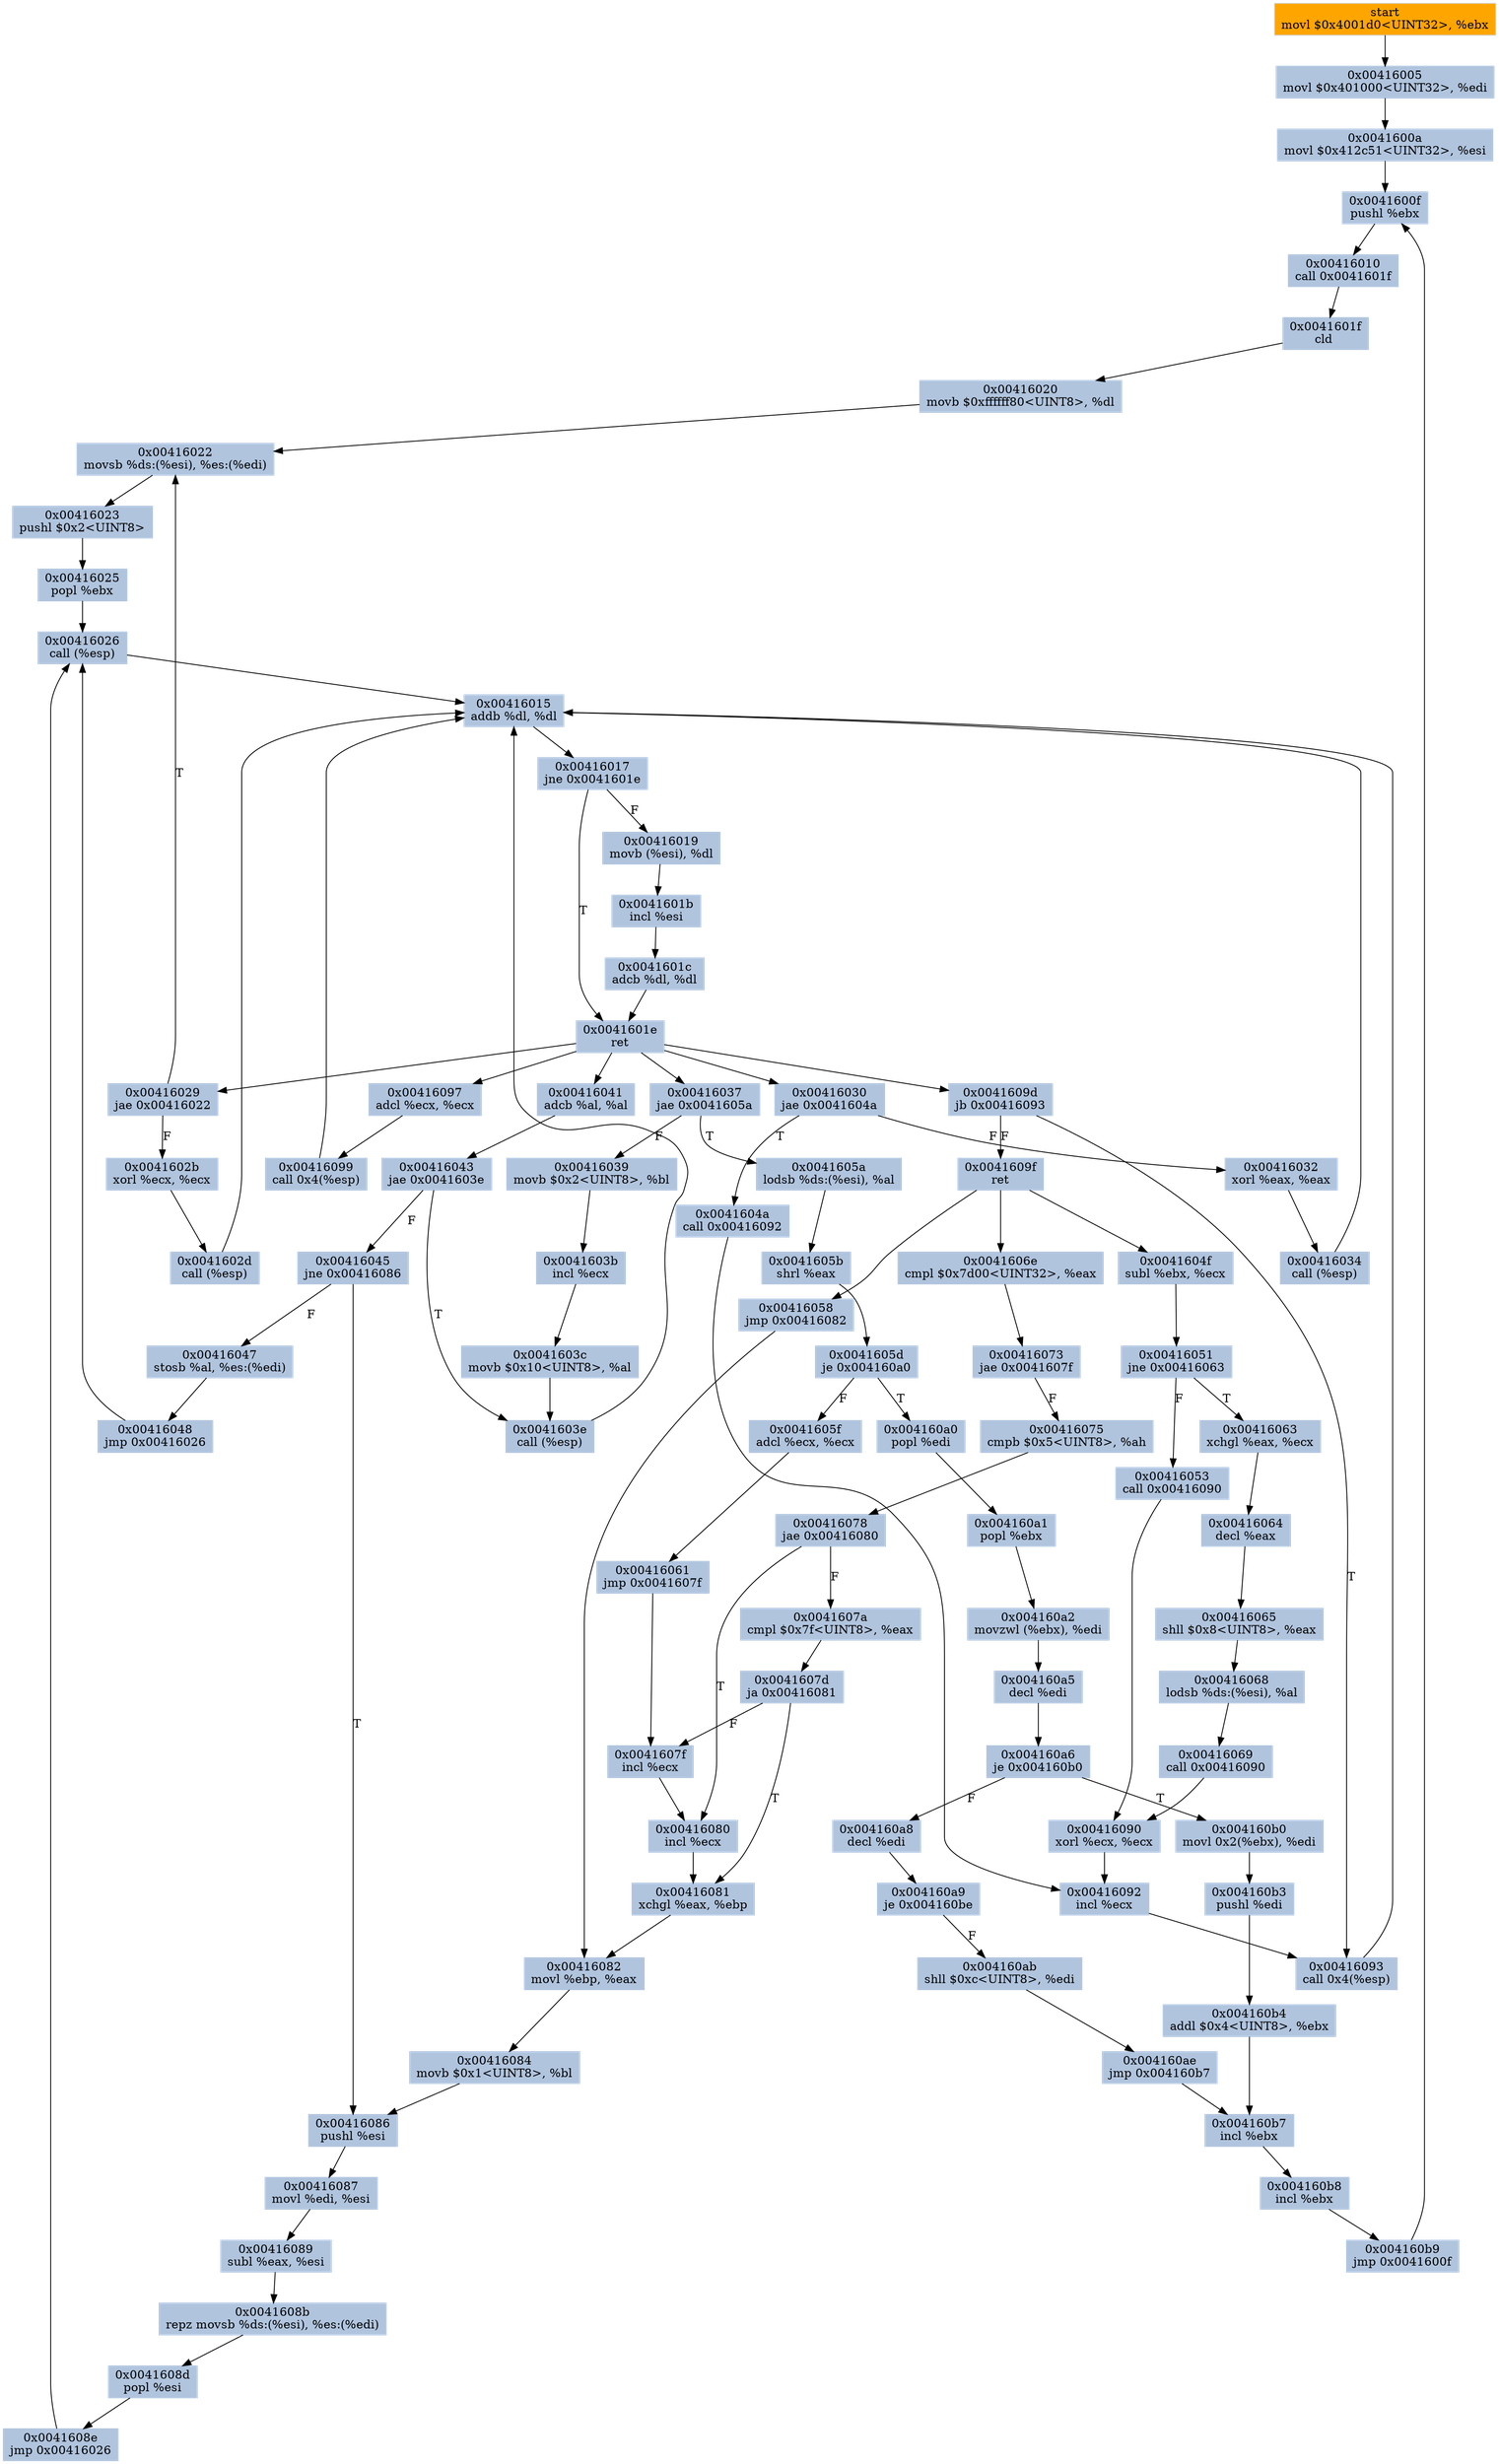digraph G {
node[shape=rectangle,style=filled,fillcolor=lightsteelblue,color=lightsteelblue]
bgcolor="transparent"
a0x00416000movl_0x4001d0UINT32_ebx[label="start\nmovl $0x4001d0<UINT32>, %ebx",fillcolor="orange",color="lightgrey"];
a0x00416005movl_0x401000UINT32_edi[label="0x00416005\nmovl $0x401000<UINT32>, %edi"];
a0x0041600amovl_0x412c51UINT32_esi[label="0x0041600a\nmovl $0x412c51<UINT32>, %esi"];
a0x0041600fpushl_ebx[label="0x0041600f\npushl %ebx"];
a0x00416010call_0x0041601f[label="0x00416010\ncall 0x0041601f"];
a0x0041601fcld_[label="0x0041601f\ncld "];
a0x00416020movb_0xffffff80UINT8_dl[label="0x00416020\nmovb $0xffffff80<UINT8>, %dl"];
a0x00416022movsb_ds_esi__es_edi_[label="0x00416022\nmovsb %ds:(%esi), %es:(%edi)"];
a0x00416023pushl_0x2UINT8[label="0x00416023\npushl $0x2<UINT8>"];
a0x00416025popl_ebx[label="0x00416025\npopl %ebx"];
a0x00416026call_esp_[label="0x00416026\ncall (%esp)"];
a0x00416015addb_dl_dl[label="0x00416015\naddb %dl, %dl"];
a0x00416017jne_0x0041601e[label="0x00416017\njne 0x0041601e"];
a0x00416019movb_esi__dl[label="0x00416019\nmovb (%esi), %dl"];
a0x0041601bincl_esi[label="0x0041601b\nincl %esi"];
a0x0041601cadcb_dl_dl[label="0x0041601c\nadcb %dl, %dl"];
a0x0041601eret[label="0x0041601e\nret"];
a0x00416029jae_0x00416022[label="0x00416029\njae 0x00416022"];
a0x0041602bxorl_ecx_ecx[label="0x0041602b\nxorl %ecx, %ecx"];
a0x0041602dcall_esp_[label="0x0041602d\ncall (%esp)"];
a0x00416030jae_0x0041604a[label="0x00416030\njae 0x0041604a"];
a0x00416032xorl_eax_eax[label="0x00416032\nxorl %eax, %eax"];
a0x00416034call_esp_[label="0x00416034\ncall (%esp)"];
a0x00416037jae_0x0041605a[label="0x00416037\njae 0x0041605a"];
a0x00416039movb_0x2UINT8_bl[label="0x00416039\nmovb $0x2<UINT8>, %bl"];
a0x0041603bincl_ecx[label="0x0041603b\nincl %ecx"];
a0x0041603cmovb_0x10UINT8_al[label="0x0041603c\nmovb $0x10<UINT8>, %al"];
a0x0041603ecall_esp_[label="0x0041603e\ncall (%esp)"];
a0x00416041adcb_al_al[label="0x00416041\nadcb %al, %al"];
a0x00416043jae_0x0041603e[label="0x00416043\njae 0x0041603e"];
a0x00416045jne_0x00416086[label="0x00416045\njne 0x00416086"];
a0x00416086pushl_esi[label="0x00416086\npushl %esi"];
a0x00416087movl_edi_esi[label="0x00416087\nmovl %edi, %esi"];
a0x00416089subl_eax_esi[label="0x00416089\nsubl %eax, %esi"];
a0x0041608brepz_movsb_ds_esi__es_edi_[label="0x0041608b\nrepz movsb %ds:(%esi), %es:(%edi)"];
a0x0041608dpopl_esi[label="0x0041608d\npopl %esi"];
a0x0041608ejmp_0x00416026[label="0x0041608e\njmp 0x00416026"];
a0x00416047stosb_al_es_edi_[label="0x00416047\nstosb %al, %es:(%edi)"];
a0x00416048jmp_0x00416026[label="0x00416048\njmp 0x00416026"];
a0x0041605alodsb_ds_esi__al[label="0x0041605a\nlodsb %ds:(%esi), %al"];
a0x0041605bshrl_eax[label="0x0041605b\nshrl %eax"];
a0x0041605dje_0x004160a0[label="0x0041605d\nje 0x004160a0"];
a0x0041605fadcl_ecx_ecx[label="0x0041605f\nadcl %ecx, %ecx"];
a0x00416061jmp_0x0041607f[label="0x00416061\njmp 0x0041607f"];
a0x0041607fincl_ecx[label="0x0041607f\nincl %ecx"];
a0x00416080incl_ecx[label="0x00416080\nincl %ecx"];
a0x00416081xchgl_eax_ebp[label="0x00416081\nxchgl %eax, %ebp"];
a0x00416082movl_ebp_eax[label="0x00416082\nmovl %ebp, %eax"];
a0x00416084movb_0x1UINT8_bl[label="0x00416084\nmovb $0x1<UINT8>, %bl"];
a0x0041604acall_0x00416092[label="0x0041604a\ncall 0x00416092"];
a0x00416092incl_ecx[label="0x00416092\nincl %ecx"];
a0x00416093call_0x4esp_[label="0x00416093\ncall 0x4(%esp)"];
a0x00416097adcl_ecx_ecx[label="0x00416097\nadcl %ecx, %ecx"];
a0x00416099call_0x4esp_[label="0x00416099\ncall 0x4(%esp)"];
a0x0041609djb_0x00416093[label="0x0041609d\njb 0x00416093"];
a0x0041609fret[label="0x0041609f\nret"];
a0x0041604fsubl_ebx_ecx[label="0x0041604f\nsubl %ebx, %ecx"];
a0x00416051jne_0x00416063[label="0x00416051\njne 0x00416063"];
a0x00416063xchgl_eax_ecx[label="0x00416063\nxchgl %eax, %ecx"];
a0x00416064decl_eax[label="0x00416064\ndecl %eax"];
a0x00416065shll_0x8UINT8_eax[label="0x00416065\nshll $0x8<UINT8>, %eax"];
a0x00416068lodsb_ds_esi__al[label="0x00416068\nlodsb %ds:(%esi), %al"];
a0x00416069call_0x00416090[label="0x00416069\ncall 0x00416090"];
a0x00416090xorl_ecx_ecx[label="0x00416090\nxorl %ecx, %ecx"];
a0x0041606ecmpl_0x7d00UINT32_eax[label="0x0041606e\ncmpl $0x7d00<UINT32>, %eax"];
a0x00416073jae_0x0041607f[label="0x00416073\njae 0x0041607f"];
a0x00416075cmpb_0x5UINT8_ah[label="0x00416075\ncmpb $0x5<UINT8>, %ah"];
a0x00416078jae_0x00416080[label="0x00416078\njae 0x00416080"];
a0x0041607acmpl_0x7fUINT8_eax[label="0x0041607a\ncmpl $0x7f<UINT8>, %eax"];
a0x0041607dja_0x00416081[label="0x0041607d\nja 0x00416081"];
a0x00416053call_0x00416090[label="0x00416053\ncall 0x00416090"];
a0x00416058jmp_0x00416082[label="0x00416058\njmp 0x00416082"];
a0x004160a0popl_edi[label="0x004160a0\npopl %edi"];
a0x004160a1popl_ebx[label="0x004160a1\npopl %ebx"];
a0x004160a2movzwl_ebx__edi[label="0x004160a2\nmovzwl (%ebx), %edi"];
a0x004160a5decl_edi[label="0x004160a5\ndecl %edi"];
a0x004160a6je_0x004160b0[label="0x004160a6\nje 0x004160b0"];
a0x004160a8decl_edi[label="0x004160a8\ndecl %edi"];
a0x004160a9je_0x004160be[label="0x004160a9\nje 0x004160be"];
a0x004160abshll_0xcUINT8_edi[label="0x004160ab\nshll $0xc<UINT8>, %edi"];
a0x004160aejmp_0x004160b7[label="0x004160ae\njmp 0x004160b7"];
a0x004160b7incl_ebx[label="0x004160b7\nincl %ebx"];
a0x004160b8incl_ebx[label="0x004160b8\nincl %ebx"];
a0x004160b9jmp_0x0041600f[label="0x004160b9\njmp 0x0041600f"];
a0x004160b0movl_0x2ebx__edi[label="0x004160b0\nmovl 0x2(%ebx), %edi"];
a0x004160b3pushl_edi[label="0x004160b3\npushl %edi"];
a0x004160b4addl_0x4UINT8_ebx[label="0x004160b4\naddl $0x4<UINT8>, %ebx"];
a0x00416000movl_0x4001d0UINT32_ebx -> a0x00416005movl_0x401000UINT32_edi [color="#000000"];
a0x00416005movl_0x401000UINT32_edi -> a0x0041600amovl_0x412c51UINT32_esi [color="#000000"];
a0x0041600amovl_0x412c51UINT32_esi -> a0x0041600fpushl_ebx [color="#000000"];
a0x0041600fpushl_ebx -> a0x00416010call_0x0041601f [color="#000000"];
a0x00416010call_0x0041601f -> a0x0041601fcld_ [color="#000000"];
a0x0041601fcld_ -> a0x00416020movb_0xffffff80UINT8_dl [color="#000000"];
a0x00416020movb_0xffffff80UINT8_dl -> a0x00416022movsb_ds_esi__es_edi_ [color="#000000"];
a0x00416022movsb_ds_esi__es_edi_ -> a0x00416023pushl_0x2UINT8 [color="#000000"];
a0x00416023pushl_0x2UINT8 -> a0x00416025popl_ebx [color="#000000"];
a0x00416025popl_ebx -> a0x00416026call_esp_ [color="#000000"];
a0x00416026call_esp_ -> a0x00416015addb_dl_dl [color="#000000"];
a0x00416015addb_dl_dl -> a0x00416017jne_0x0041601e [color="#000000"];
a0x00416017jne_0x0041601e -> a0x00416019movb_esi__dl [color="#000000",label="F"];
a0x00416019movb_esi__dl -> a0x0041601bincl_esi [color="#000000"];
a0x0041601bincl_esi -> a0x0041601cadcb_dl_dl [color="#000000"];
a0x0041601cadcb_dl_dl -> a0x0041601eret [color="#000000"];
a0x0041601eret -> a0x00416029jae_0x00416022 [color="#000000"];
a0x00416029jae_0x00416022 -> a0x00416022movsb_ds_esi__es_edi_ [color="#000000",label="T"];
a0x00416017jne_0x0041601e -> a0x0041601eret [color="#000000",label="T"];
a0x00416029jae_0x00416022 -> a0x0041602bxorl_ecx_ecx [color="#000000",label="F"];
a0x0041602bxorl_ecx_ecx -> a0x0041602dcall_esp_ [color="#000000"];
a0x0041602dcall_esp_ -> a0x00416015addb_dl_dl [color="#000000"];
a0x0041601eret -> a0x00416030jae_0x0041604a [color="#000000"];
a0x00416030jae_0x0041604a -> a0x00416032xorl_eax_eax [color="#000000",label="F"];
a0x00416032xorl_eax_eax -> a0x00416034call_esp_ [color="#000000"];
a0x00416034call_esp_ -> a0x00416015addb_dl_dl [color="#000000"];
a0x0041601eret -> a0x00416037jae_0x0041605a [color="#000000"];
a0x00416037jae_0x0041605a -> a0x00416039movb_0x2UINT8_bl [color="#000000",label="F"];
a0x00416039movb_0x2UINT8_bl -> a0x0041603bincl_ecx [color="#000000"];
a0x0041603bincl_ecx -> a0x0041603cmovb_0x10UINT8_al [color="#000000"];
a0x0041603cmovb_0x10UINT8_al -> a0x0041603ecall_esp_ [color="#000000"];
a0x0041603ecall_esp_ -> a0x00416015addb_dl_dl [color="#000000"];
a0x0041601eret -> a0x00416041adcb_al_al [color="#000000"];
a0x00416041adcb_al_al -> a0x00416043jae_0x0041603e [color="#000000"];
a0x00416043jae_0x0041603e -> a0x0041603ecall_esp_ [color="#000000",label="T"];
a0x00416043jae_0x0041603e -> a0x00416045jne_0x00416086 [color="#000000",label="F"];
a0x00416045jne_0x00416086 -> a0x00416086pushl_esi [color="#000000",label="T"];
a0x00416086pushl_esi -> a0x00416087movl_edi_esi [color="#000000"];
a0x00416087movl_edi_esi -> a0x00416089subl_eax_esi [color="#000000"];
a0x00416089subl_eax_esi -> a0x0041608brepz_movsb_ds_esi__es_edi_ [color="#000000"];
a0x0041608brepz_movsb_ds_esi__es_edi_ -> a0x0041608dpopl_esi [color="#000000"];
a0x0041608dpopl_esi -> a0x0041608ejmp_0x00416026 [color="#000000"];
a0x0041608ejmp_0x00416026 -> a0x00416026call_esp_ [color="#000000"];
a0x00416045jne_0x00416086 -> a0x00416047stosb_al_es_edi_ [color="#000000",label="F"];
a0x00416047stosb_al_es_edi_ -> a0x00416048jmp_0x00416026 [color="#000000"];
a0x00416048jmp_0x00416026 -> a0x00416026call_esp_ [color="#000000"];
a0x00416037jae_0x0041605a -> a0x0041605alodsb_ds_esi__al [color="#000000",label="T"];
a0x0041605alodsb_ds_esi__al -> a0x0041605bshrl_eax [color="#000000"];
a0x0041605bshrl_eax -> a0x0041605dje_0x004160a0 [color="#000000"];
a0x0041605dje_0x004160a0 -> a0x0041605fadcl_ecx_ecx [color="#000000",label="F"];
a0x0041605fadcl_ecx_ecx -> a0x00416061jmp_0x0041607f [color="#000000"];
a0x00416061jmp_0x0041607f -> a0x0041607fincl_ecx [color="#000000"];
a0x0041607fincl_ecx -> a0x00416080incl_ecx [color="#000000"];
a0x00416080incl_ecx -> a0x00416081xchgl_eax_ebp [color="#000000"];
a0x00416081xchgl_eax_ebp -> a0x00416082movl_ebp_eax [color="#000000"];
a0x00416082movl_ebp_eax -> a0x00416084movb_0x1UINT8_bl [color="#000000"];
a0x00416084movb_0x1UINT8_bl -> a0x00416086pushl_esi [color="#000000"];
a0x00416030jae_0x0041604a -> a0x0041604acall_0x00416092 [color="#000000",label="T"];
a0x0041604acall_0x00416092 -> a0x00416092incl_ecx [color="#000000"];
a0x00416092incl_ecx -> a0x00416093call_0x4esp_ [color="#000000"];
a0x00416093call_0x4esp_ -> a0x00416015addb_dl_dl [color="#000000"];
a0x0041601eret -> a0x00416097adcl_ecx_ecx [color="#000000"];
a0x00416097adcl_ecx_ecx -> a0x00416099call_0x4esp_ [color="#000000"];
a0x00416099call_0x4esp_ -> a0x00416015addb_dl_dl [color="#000000"];
a0x0041601eret -> a0x0041609djb_0x00416093 [color="#000000"];
a0x0041609djb_0x00416093 -> a0x0041609fret [color="#000000",label="F"];
a0x0041609fret -> a0x0041604fsubl_ebx_ecx [color="#000000"];
a0x0041604fsubl_ebx_ecx -> a0x00416051jne_0x00416063 [color="#000000"];
a0x00416051jne_0x00416063 -> a0x00416063xchgl_eax_ecx [color="#000000",label="T"];
a0x00416063xchgl_eax_ecx -> a0x00416064decl_eax [color="#000000"];
a0x00416064decl_eax -> a0x00416065shll_0x8UINT8_eax [color="#000000"];
a0x00416065shll_0x8UINT8_eax -> a0x00416068lodsb_ds_esi__al [color="#000000"];
a0x00416068lodsb_ds_esi__al -> a0x00416069call_0x00416090 [color="#000000"];
a0x00416069call_0x00416090 -> a0x00416090xorl_ecx_ecx [color="#000000"];
a0x00416090xorl_ecx_ecx -> a0x00416092incl_ecx [color="#000000"];
a0x0041609fret -> a0x0041606ecmpl_0x7d00UINT32_eax [color="#000000"];
a0x0041606ecmpl_0x7d00UINT32_eax -> a0x00416073jae_0x0041607f [color="#000000"];
a0x00416073jae_0x0041607f -> a0x00416075cmpb_0x5UINT8_ah [color="#000000",label="F"];
a0x00416075cmpb_0x5UINT8_ah -> a0x00416078jae_0x00416080 [color="#000000"];
a0x00416078jae_0x00416080 -> a0x0041607acmpl_0x7fUINT8_eax [color="#000000",label="F"];
a0x0041607acmpl_0x7fUINT8_eax -> a0x0041607dja_0x00416081 [color="#000000"];
a0x0041607dja_0x00416081 -> a0x0041607fincl_ecx [color="#000000",label="F"];
a0x00416051jne_0x00416063 -> a0x00416053call_0x00416090 [color="#000000",label="F"];
a0x00416053call_0x00416090 -> a0x00416090xorl_ecx_ecx [color="#000000"];
a0x0041609djb_0x00416093 -> a0x00416093call_0x4esp_ [color="#000000",label="T"];
a0x0041609fret -> a0x00416058jmp_0x00416082 [color="#000000"];
a0x00416058jmp_0x00416082 -> a0x00416082movl_ebp_eax [color="#000000"];
a0x0041607dja_0x00416081 -> a0x00416081xchgl_eax_ebp [color="#000000",label="T"];
a0x00416078jae_0x00416080 -> a0x00416080incl_ecx [color="#000000",label="T"];
a0x0041605dje_0x004160a0 -> a0x004160a0popl_edi [color="#000000",label="T"];
a0x004160a0popl_edi -> a0x004160a1popl_ebx [color="#000000"];
a0x004160a1popl_ebx -> a0x004160a2movzwl_ebx__edi [color="#000000"];
a0x004160a2movzwl_ebx__edi -> a0x004160a5decl_edi [color="#000000"];
a0x004160a5decl_edi -> a0x004160a6je_0x004160b0 [color="#000000"];
a0x004160a6je_0x004160b0 -> a0x004160a8decl_edi [color="#000000",label="F"];
a0x004160a8decl_edi -> a0x004160a9je_0x004160be [color="#000000"];
a0x004160a9je_0x004160be -> a0x004160abshll_0xcUINT8_edi [color="#000000",label="F"];
a0x004160abshll_0xcUINT8_edi -> a0x004160aejmp_0x004160b7 [color="#000000"];
a0x004160aejmp_0x004160b7 -> a0x004160b7incl_ebx [color="#000000"];
a0x004160b7incl_ebx -> a0x004160b8incl_ebx [color="#000000"];
a0x004160b8incl_ebx -> a0x004160b9jmp_0x0041600f [color="#000000"];
a0x004160b9jmp_0x0041600f -> a0x0041600fpushl_ebx [color="#000000"];
a0x004160a6je_0x004160b0 -> a0x004160b0movl_0x2ebx__edi [color="#000000",label="T"];
a0x004160b0movl_0x2ebx__edi -> a0x004160b3pushl_edi [color="#000000"];
a0x004160b3pushl_edi -> a0x004160b4addl_0x4UINT8_ebx [color="#000000"];
a0x004160b4addl_0x4UINT8_ebx -> a0x004160b7incl_ebx [color="#000000"];
}
